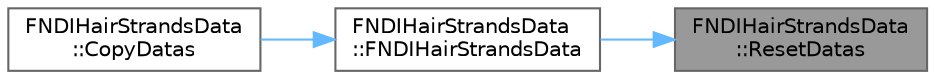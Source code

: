 digraph "FNDIHairStrandsData::ResetDatas"
{
 // INTERACTIVE_SVG=YES
 // LATEX_PDF_SIZE
  bgcolor="transparent";
  edge [fontname=Helvetica,fontsize=10,labelfontname=Helvetica,labelfontsize=10];
  node [fontname=Helvetica,fontsize=10,shape=box,height=0.2,width=0.4];
  rankdir="RL";
  Node1 [id="Node000001",label="FNDIHairStrandsData\l::ResetDatas",height=0.2,width=0.4,color="gray40", fillcolor="grey60", style="filled", fontcolor="black",tooltip=" "];
  Node1 -> Node2 [id="edge1_Node000001_Node000002",dir="back",color="steelblue1",style="solid",tooltip=" "];
  Node2 [id="Node000002",label="FNDIHairStrandsData\l::FNDIHairStrandsData",height=0.2,width=0.4,color="grey40", fillcolor="white", style="filled",URL="$d5/d03/structFNDIHairStrandsData.html#ac589c7a67996b6e3a6a7285cff1c5136",tooltip=" "];
  Node2 -> Node3 [id="edge2_Node000002_Node000003",dir="back",color="steelblue1",style="solid",tooltip=" "];
  Node3 [id="Node000003",label="FNDIHairStrandsData\l::CopyDatas",height=0.2,width=0.4,color="grey40", fillcolor="white", style="filled",URL="$d5/d03/structFNDIHairStrandsData.html#ab65f50bdb00a535e7d9d3f2fb6c804cc",tooltip=" "];
}
